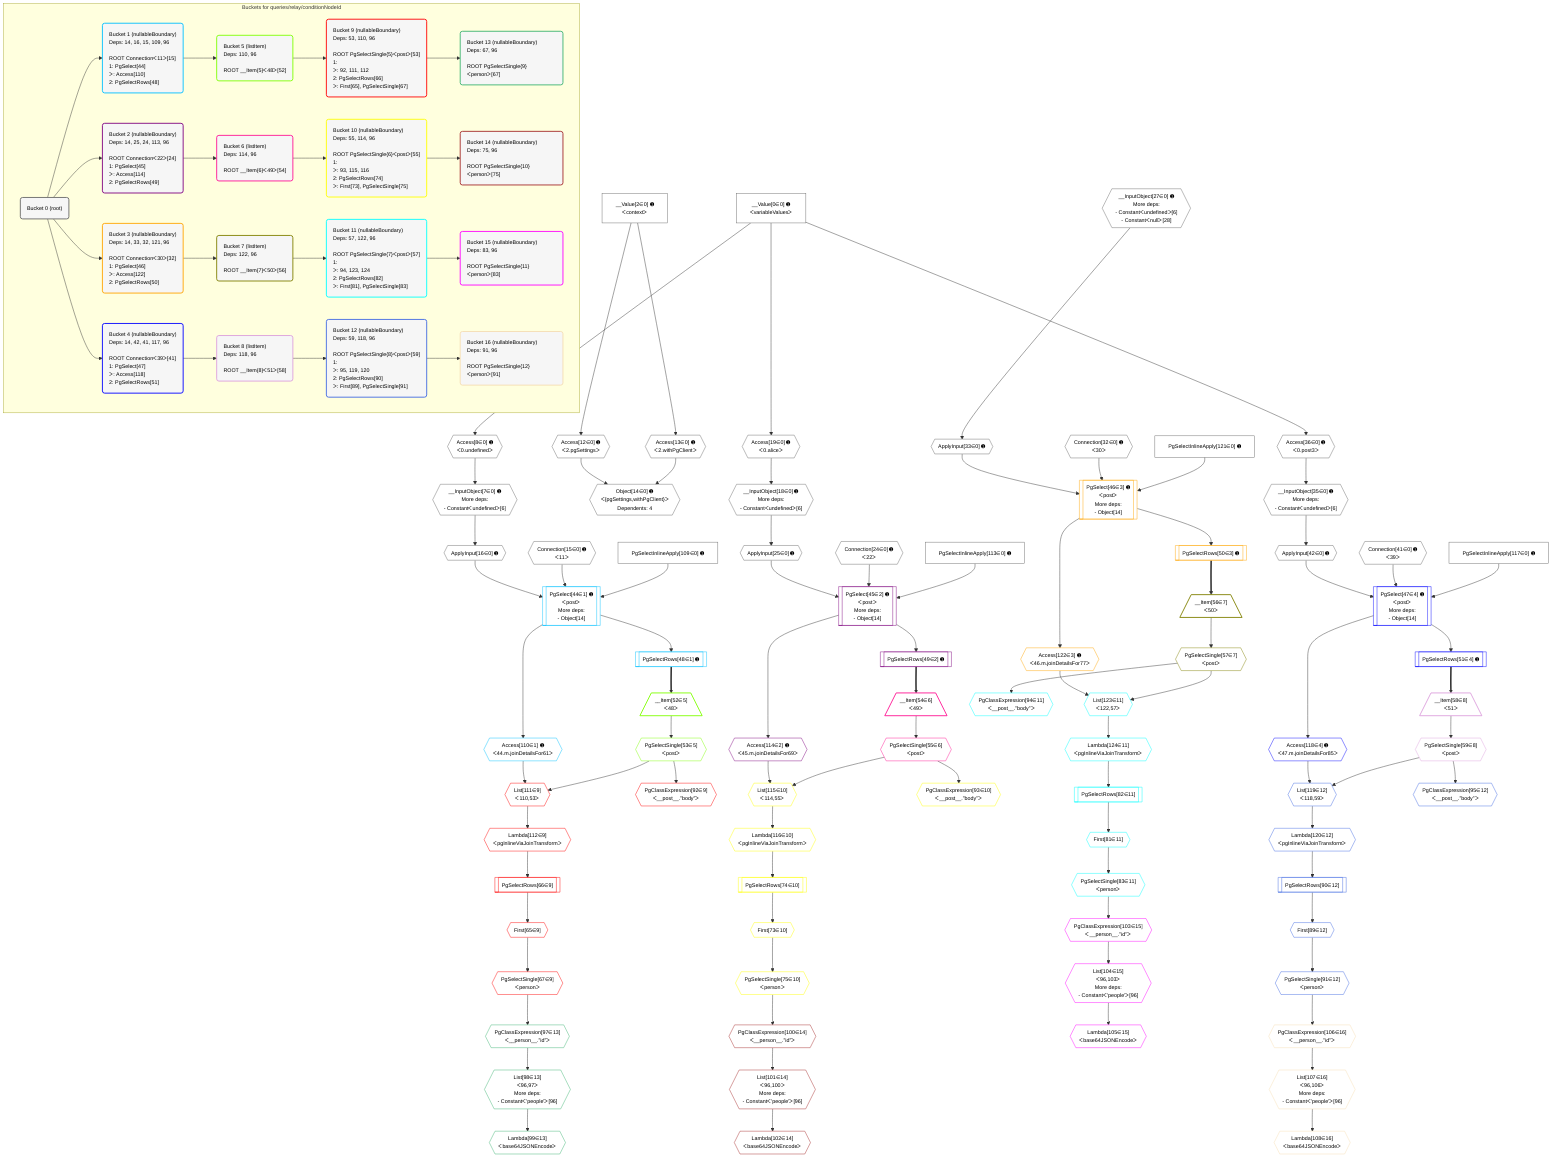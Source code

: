 %%{init: {'themeVariables': { 'fontSize': '12px'}}}%%
graph TD
    classDef path fill:#eee,stroke:#000,color:#000
    classDef plan fill:#fff,stroke-width:1px,color:#000
    classDef itemplan fill:#fff,stroke-width:2px,color:#000
    classDef unbatchedplan fill:#dff,stroke-width:1px,color:#000
    classDef sideeffectplan fill:#fcc,stroke-width:2px,color:#000
    classDef bucket fill:#f6f6f6,color:#000,stroke-width:2px,text-align:left

    subgraph "Buckets for queries/relay/conditionNodeId"
    Bucket0("Bucket 0 (root)"):::bucket
    Bucket1("Bucket 1 (nullableBoundary)<br />Deps: 14, 16, 15, 109, 96<br /><br />ROOT Connectionᐸ11ᐳ[15]<br />1: PgSelect[44]<br />ᐳ: Access[110]<br />2: PgSelectRows[48]"):::bucket
    Bucket2("Bucket 2 (nullableBoundary)<br />Deps: 14, 25, 24, 113, 96<br /><br />ROOT Connectionᐸ22ᐳ[24]<br />1: PgSelect[45]<br />ᐳ: Access[114]<br />2: PgSelectRows[49]"):::bucket
    Bucket3("Bucket 3 (nullableBoundary)<br />Deps: 14, 33, 32, 121, 96<br /><br />ROOT Connectionᐸ30ᐳ[32]<br />1: PgSelect[46]<br />ᐳ: Access[122]<br />2: PgSelectRows[50]"):::bucket
    Bucket4("Bucket 4 (nullableBoundary)<br />Deps: 14, 42, 41, 117, 96<br /><br />ROOT Connectionᐸ39ᐳ[41]<br />1: PgSelect[47]<br />ᐳ: Access[118]<br />2: PgSelectRows[51]"):::bucket
    Bucket5("Bucket 5 (listItem)<br />Deps: 110, 96<br /><br />ROOT __Item{5}ᐸ48ᐳ[52]"):::bucket
    Bucket6("Bucket 6 (listItem)<br />Deps: 114, 96<br /><br />ROOT __Item{6}ᐸ49ᐳ[54]"):::bucket
    Bucket7("Bucket 7 (listItem)<br />Deps: 122, 96<br /><br />ROOT __Item{7}ᐸ50ᐳ[56]"):::bucket
    Bucket8("Bucket 8 (listItem)<br />Deps: 118, 96<br /><br />ROOT __Item{8}ᐸ51ᐳ[58]"):::bucket
    Bucket9("Bucket 9 (nullableBoundary)<br />Deps: 53, 110, 96<br /><br />ROOT PgSelectSingle{5}ᐸpostᐳ[53]<br />1: <br />ᐳ: 92, 111, 112<br />2: PgSelectRows[66]<br />ᐳ: First[65], PgSelectSingle[67]"):::bucket
    Bucket10("Bucket 10 (nullableBoundary)<br />Deps: 55, 114, 96<br /><br />ROOT PgSelectSingle{6}ᐸpostᐳ[55]<br />1: <br />ᐳ: 93, 115, 116<br />2: PgSelectRows[74]<br />ᐳ: First[73], PgSelectSingle[75]"):::bucket
    Bucket11("Bucket 11 (nullableBoundary)<br />Deps: 57, 122, 96<br /><br />ROOT PgSelectSingle{7}ᐸpostᐳ[57]<br />1: <br />ᐳ: 94, 123, 124<br />2: PgSelectRows[82]<br />ᐳ: First[81], PgSelectSingle[83]"):::bucket
    Bucket12("Bucket 12 (nullableBoundary)<br />Deps: 59, 118, 96<br /><br />ROOT PgSelectSingle{8}ᐸpostᐳ[59]<br />1: <br />ᐳ: 95, 119, 120<br />2: PgSelectRows[90]<br />ᐳ: First[89], PgSelectSingle[91]"):::bucket
    Bucket13("Bucket 13 (nullableBoundary)<br />Deps: 67, 96<br /><br />ROOT PgSelectSingle{9}ᐸpersonᐳ[67]"):::bucket
    Bucket14("Bucket 14 (nullableBoundary)<br />Deps: 75, 96<br /><br />ROOT PgSelectSingle{10}ᐸpersonᐳ[75]"):::bucket
    Bucket15("Bucket 15 (nullableBoundary)<br />Deps: 83, 96<br /><br />ROOT PgSelectSingle{11}ᐸpersonᐳ[83]"):::bucket
    Bucket16("Bucket 16 (nullableBoundary)<br />Deps: 91, 96<br /><br />ROOT PgSelectSingle{12}ᐸpersonᐳ[91]"):::bucket
    end
    Bucket0 --> Bucket1 & Bucket2 & Bucket3 & Bucket4
    Bucket1 --> Bucket5
    Bucket2 --> Bucket6
    Bucket3 --> Bucket7
    Bucket4 --> Bucket8
    Bucket5 --> Bucket9
    Bucket6 --> Bucket10
    Bucket7 --> Bucket11
    Bucket8 --> Bucket12
    Bucket9 --> Bucket13
    Bucket10 --> Bucket14
    Bucket11 --> Bucket15
    Bucket12 --> Bucket16

    %% plan dependencies
    __InputObject7{{"__InputObject[7∈0] ➊<br />More deps:<br />- Constantᐸundefinedᐳ[6]"}}:::plan
    Access8{{"Access[8∈0] ➊<br />ᐸ0.undefinedᐳ"}}:::plan
    Access8 --> __InputObject7
    Object14{{"Object[14∈0] ➊<br />ᐸ{pgSettings,withPgClient}ᐳ<br />Dependents: 4"}}:::plan
    Access12{{"Access[12∈0] ➊<br />ᐸ2.pgSettingsᐳ"}}:::plan
    Access13{{"Access[13∈0] ➊<br />ᐸ2.withPgClientᐳ"}}:::plan
    Access12 & Access13 --> Object14
    __InputObject18{{"__InputObject[18∈0] ➊<br />More deps:<br />- Constantᐸundefinedᐳ[6]"}}:::plan
    Access19{{"Access[19∈0] ➊<br />ᐸ0.aliceᐳ"}}:::plan
    Access19 --> __InputObject18
    __InputObject27{{"__InputObject[27∈0] ➊<br />More deps:<br />- Constantᐸundefinedᐳ[6]<br />- Constantᐸnullᐳ[28]"}}:::plan
    __InputObject35{{"__InputObject[35∈0] ➊<br />More deps:<br />- Constantᐸundefinedᐳ[6]"}}:::plan
    Access36{{"Access[36∈0] ➊<br />ᐸ0.post3ᐳ"}}:::plan
    Access36 --> __InputObject35
    __Value0["__Value[0∈0] ➊<br />ᐸvariableValuesᐳ"]:::plan
    __Value0 --> Access8
    __Value2["__Value[2∈0] ➊<br />ᐸcontextᐳ"]:::plan
    __Value2 --> Access12
    __Value2 --> Access13
    ApplyInput16{{"ApplyInput[16∈0] ➊"}}:::plan
    __InputObject7 --> ApplyInput16
    __Value0 --> Access19
    ApplyInput25{{"ApplyInput[25∈0] ➊"}}:::plan
    __InputObject18 --> ApplyInput25
    ApplyInput33{{"ApplyInput[33∈0] ➊"}}:::plan
    __InputObject27 --> ApplyInput33
    __Value0 --> Access36
    ApplyInput42{{"ApplyInput[42∈0] ➊"}}:::plan
    __InputObject35 --> ApplyInput42
    Connection15{{"Connection[15∈0] ➊<br />ᐸ11ᐳ"}}:::plan
    Connection24{{"Connection[24∈0] ➊<br />ᐸ22ᐳ"}}:::plan
    Connection32{{"Connection[32∈0] ➊<br />ᐸ30ᐳ"}}:::plan
    Connection41{{"Connection[41∈0] ➊<br />ᐸ39ᐳ"}}:::plan
    PgSelectInlineApply109["PgSelectInlineApply[109∈0] ➊"]:::plan
    PgSelectInlineApply113["PgSelectInlineApply[113∈0] ➊"]:::plan
    PgSelectInlineApply117["PgSelectInlineApply[117∈0] ➊"]:::plan
    PgSelectInlineApply121["PgSelectInlineApply[121∈0] ➊"]:::plan
    PgSelect44[["PgSelect[44∈1] ➊<br />ᐸpostᐳ<br />More deps:<br />- Object[14]"]]:::plan
    ApplyInput16 & Connection15 & PgSelectInlineApply109 --> PgSelect44
    PgSelectRows48[["PgSelectRows[48∈1] ➊"]]:::plan
    PgSelect44 --> PgSelectRows48
    Access110{{"Access[110∈1] ➊<br />ᐸ44.m.joinDetailsFor61ᐳ"}}:::plan
    PgSelect44 --> Access110
    PgSelect45[["PgSelect[45∈2] ➊<br />ᐸpostᐳ<br />More deps:<br />- Object[14]"]]:::plan
    ApplyInput25 & Connection24 & PgSelectInlineApply113 --> PgSelect45
    PgSelectRows49[["PgSelectRows[49∈2] ➊"]]:::plan
    PgSelect45 --> PgSelectRows49
    Access114{{"Access[114∈2] ➊<br />ᐸ45.m.joinDetailsFor69ᐳ"}}:::plan
    PgSelect45 --> Access114
    PgSelect46[["PgSelect[46∈3] ➊<br />ᐸpostᐳ<br />More deps:<br />- Object[14]"]]:::plan
    ApplyInput33 & Connection32 & PgSelectInlineApply121 --> PgSelect46
    PgSelectRows50[["PgSelectRows[50∈3] ➊"]]:::plan
    PgSelect46 --> PgSelectRows50
    Access122{{"Access[122∈3] ➊<br />ᐸ46.m.joinDetailsFor77ᐳ"}}:::plan
    PgSelect46 --> Access122
    PgSelect47[["PgSelect[47∈4] ➊<br />ᐸpostᐳ<br />More deps:<br />- Object[14]"]]:::plan
    ApplyInput42 & Connection41 & PgSelectInlineApply117 --> PgSelect47
    PgSelectRows51[["PgSelectRows[51∈4] ➊"]]:::plan
    PgSelect47 --> PgSelectRows51
    Access118{{"Access[118∈4] ➊<br />ᐸ47.m.joinDetailsFor85ᐳ"}}:::plan
    PgSelect47 --> Access118
    __Item52[/"__Item[52∈5]<br />ᐸ48ᐳ"\]:::itemplan
    PgSelectRows48 ==> __Item52
    PgSelectSingle53{{"PgSelectSingle[53∈5]<br />ᐸpostᐳ"}}:::plan
    __Item52 --> PgSelectSingle53
    __Item54[/"__Item[54∈6]<br />ᐸ49ᐳ"\]:::itemplan
    PgSelectRows49 ==> __Item54
    PgSelectSingle55{{"PgSelectSingle[55∈6]<br />ᐸpostᐳ"}}:::plan
    __Item54 --> PgSelectSingle55
    __Item56[/"__Item[56∈7]<br />ᐸ50ᐳ"\]:::itemplan
    PgSelectRows50 ==> __Item56
    PgSelectSingle57{{"PgSelectSingle[57∈7]<br />ᐸpostᐳ"}}:::plan
    __Item56 --> PgSelectSingle57
    __Item58[/"__Item[58∈8]<br />ᐸ51ᐳ"\]:::itemplan
    PgSelectRows51 ==> __Item58
    PgSelectSingle59{{"PgSelectSingle[59∈8]<br />ᐸpostᐳ"}}:::plan
    __Item58 --> PgSelectSingle59
    List111{{"List[111∈9]<br />ᐸ110,53ᐳ"}}:::plan
    Access110 & PgSelectSingle53 --> List111
    First65{{"First[65∈9]"}}:::plan
    PgSelectRows66[["PgSelectRows[66∈9]"]]:::plan
    PgSelectRows66 --> First65
    Lambda112{{"Lambda[112∈9]<br />ᐸpgInlineViaJoinTransformᐳ"}}:::plan
    Lambda112 --> PgSelectRows66
    PgSelectSingle67{{"PgSelectSingle[67∈9]<br />ᐸpersonᐳ"}}:::plan
    First65 --> PgSelectSingle67
    PgClassExpression92{{"PgClassExpression[92∈9]<br />ᐸ__post__.”body”ᐳ"}}:::plan
    PgSelectSingle53 --> PgClassExpression92
    List111 --> Lambda112
    List115{{"List[115∈10]<br />ᐸ114,55ᐳ"}}:::plan
    Access114 & PgSelectSingle55 --> List115
    First73{{"First[73∈10]"}}:::plan
    PgSelectRows74[["PgSelectRows[74∈10]"]]:::plan
    PgSelectRows74 --> First73
    Lambda116{{"Lambda[116∈10]<br />ᐸpgInlineViaJoinTransformᐳ"}}:::plan
    Lambda116 --> PgSelectRows74
    PgSelectSingle75{{"PgSelectSingle[75∈10]<br />ᐸpersonᐳ"}}:::plan
    First73 --> PgSelectSingle75
    PgClassExpression93{{"PgClassExpression[93∈10]<br />ᐸ__post__.”body”ᐳ"}}:::plan
    PgSelectSingle55 --> PgClassExpression93
    List115 --> Lambda116
    List123{{"List[123∈11]<br />ᐸ122,57ᐳ"}}:::plan
    Access122 & PgSelectSingle57 --> List123
    First81{{"First[81∈11]"}}:::plan
    PgSelectRows82[["PgSelectRows[82∈11]"]]:::plan
    PgSelectRows82 --> First81
    Lambda124{{"Lambda[124∈11]<br />ᐸpgInlineViaJoinTransformᐳ"}}:::plan
    Lambda124 --> PgSelectRows82
    PgSelectSingle83{{"PgSelectSingle[83∈11]<br />ᐸpersonᐳ"}}:::plan
    First81 --> PgSelectSingle83
    PgClassExpression94{{"PgClassExpression[94∈11]<br />ᐸ__post__.”body”ᐳ"}}:::plan
    PgSelectSingle57 --> PgClassExpression94
    List123 --> Lambda124
    List119{{"List[119∈12]<br />ᐸ118,59ᐳ"}}:::plan
    Access118 & PgSelectSingle59 --> List119
    First89{{"First[89∈12]"}}:::plan
    PgSelectRows90[["PgSelectRows[90∈12]"]]:::plan
    PgSelectRows90 --> First89
    Lambda120{{"Lambda[120∈12]<br />ᐸpgInlineViaJoinTransformᐳ"}}:::plan
    Lambda120 --> PgSelectRows90
    PgSelectSingle91{{"PgSelectSingle[91∈12]<br />ᐸpersonᐳ"}}:::plan
    First89 --> PgSelectSingle91
    PgClassExpression95{{"PgClassExpression[95∈12]<br />ᐸ__post__.”body”ᐳ"}}:::plan
    PgSelectSingle59 --> PgClassExpression95
    List119 --> Lambda120
    List98{{"List[98∈13]<br />ᐸ96,97ᐳ<br />More deps:<br />- Constantᐸ'people'ᐳ[96]"}}:::plan
    PgClassExpression97{{"PgClassExpression[97∈13]<br />ᐸ__person__.”id”ᐳ"}}:::plan
    PgClassExpression97 --> List98
    PgSelectSingle67 --> PgClassExpression97
    Lambda99{{"Lambda[99∈13]<br />ᐸbase64JSONEncodeᐳ"}}:::plan
    List98 --> Lambda99
    List101{{"List[101∈14]<br />ᐸ96,100ᐳ<br />More deps:<br />- Constantᐸ'people'ᐳ[96]"}}:::plan
    PgClassExpression100{{"PgClassExpression[100∈14]<br />ᐸ__person__.”id”ᐳ"}}:::plan
    PgClassExpression100 --> List101
    PgSelectSingle75 --> PgClassExpression100
    Lambda102{{"Lambda[102∈14]<br />ᐸbase64JSONEncodeᐳ"}}:::plan
    List101 --> Lambda102
    List104{{"List[104∈15]<br />ᐸ96,103ᐳ<br />More deps:<br />- Constantᐸ'people'ᐳ[96]"}}:::plan
    PgClassExpression103{{"PgClassExpression[103∈15]<br />ᐸ__person__.”id”ᐳ"}}:::plan
    PgClassExpression103 --> List104
    PgSelectSingle83 --> PgClassExpression103
    Lambda105{{"Lambda[105∈15]<br />ᐸbase64JSONEncodeᐳ"}}:::plan
    List104 --> Lambda105
    List107{{"List[107∈16]<br />ᐸ96,106ᐳ<br />More deps:<br />- Constantᐸ'people'ᐳ[96]"}}:::plan
    PgClassExpression106{{"PgClassExpression[106∈16]<br />ᐸ__person__.”id”ᐳ"}}:::plan
    PgClassExpression106 --> List107
    PgSelectSingle91 --> PgClassExpression106
    Lambda108{{"Lambda[108∈16]<br />ᐸbase64JSONEncodeᐳ"}}:::plan
    List107 --> Lambda108

    %% define steps
    classDef bucket0 stroke:#696969
    class Bucket0,__Value0,__Value2,__InputObject7,Access8,Access12,Access13,Object14,Connection15,ApplyInput16,__InputObject18,Access19,Connection24,ApplyInput25,__InputObject27,Connection32,ApplyInput33,__InputObject35,Access36,Connection41,ApplyInput42,PgSelectInlineApply109,PgSelectInlineApply113,PgSelectInlineApply117,PgSelectInlineApply121 bucket0
    classDef bucket1 stroke:#00bfff
    class Bucket1,PgSelect44,PgSelectRows48,Access110 bucket1
    classDef bucket2 stroke:#7f007f
    class Bucket2,PgSelect45,PgSelectRows49,Access114 bucket2
    classDef bucket3 stroke:#ffa500
    class Bucket3,PgSelect46,PgSelectRows50,Access122 bucket3
    classDef bucket4 stroke:#0000ff
    class Bucket4,PgSelect47,PgSelectRows51,Access118 bucket4
    classDef bucket5 stroke:#7fff00
    class Bucket5,__Item52,PgSelectSingle53 bucket5
    classDef bucket6 stroke:#ff1493
    class Bucket6,__Item54,PgSelectSingle55 bucket6
    classDef bucket7 stroke:#808000
    class Bucket7,__Item56,PgSelectSingle57 bucket7
    classDef bucket8 stroke:#dda0dd
    class Bucket8,__Item58,PgSelectSingle59 bucket8
    classDef bucket9 stroke:#ff0000
    class Bucket9,First65,PgSelectRows66,PgSelectSingle67,PgClassExpression92,List111,Lambda112 bucket9
    classDef bucket10 stroke:#ffff00
    class Bucket10,First73,PgSelectRows74,PgSelectSingle75,PgClassExpression93,List115,Lambda116 bucket10
    classDef bucket11 stroke:#00ffff
    class Bucket11,First81,PgSelectRows82,PgSelectSingle83,PgClassExpression94,List123,Lambda124 bucket11
    classDef bucket12 stroke:#4169e1
    class Bucket12,First89,PgSelectRows90,PgSelectSingle91,PgClassExpression95,List119,Lambda120 bucket12
    classDef bucket13 stroke:#3cb371
    class Bucket13,PgClassExpression97,List98,Lambda99 bucket13
    classDef bucket14 stroke:#a52a2a
    class Bucket14,PgClassExpression100,List101,Lambda102 bucket14
    classDef bucket15 stroke:#ff00ff
    class Bucket15,PgClassExpression103,List104,Lambda105 bucket15
    classDef bucket16 stroke:#f5deb3
    class Bucket16,PgClassExpression106,List107,Lambda108 bucket16